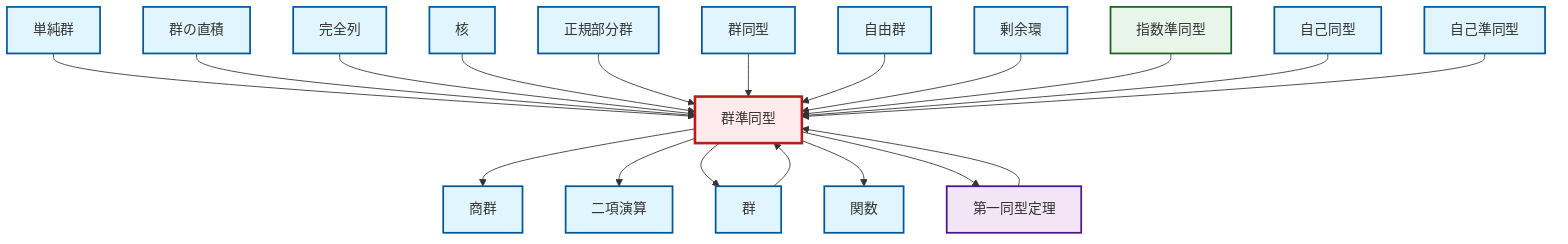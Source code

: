 graph TD
    classDef definition fill:#e1f5fe,stroke:#01579b,stroke-width:2px
    classDef theorem fill:#f3e5f5,stroke:#4a148c,stroke-width:2px
    classDef axiom fill:#fff3e0,stroke:#e65100,stroke-width:2px
    classDef example fill:#e8f5e9,stroke:#1b5e20,stroke-width:2px
    classDef current fill:#ffebee,stroke:#b71c1c,stroke-width:3px
    ex-exponential-homomorphism["指数準同型"]:::example
    def-function["関数"]:::definition
    def-quotient-ring["剰余環"]:::definition
    def-kernel["核"]:::definition
    def-automorphism["自己同型"]:::definition
    def-homomorphism["群準同型"]:::definition
    def-binary-operation["二項演算"]:::definition
    def-simple-group["単純群"]:::definition
    def-direct-product["群の直積"]:::definition
    def-normal-subgroup["正規部分群"]:::definition
    def-isomorphism["群同型"]:::definition
    def-endomorphism["自己準同型"]:::definition
    thm-first-isomorphism["第一同型定理"]:::theorem
    def-free-group["自由群"]:::definition
    def-group["群"]:::definition
    def-exact-sequence["完全列"]:::definition
    def-quotient-group["商群"]:::definition
    thm-first-isomorphism --> def-homomorphism
    def-homomorphism --> def-quotient-group
    def-simple-group --> def-homomorphism
    def-direct-product --> def-homomorphism
    def-homomorphism --> def-binary-operation
    def-exact-sequence --> def-homomorphism
    def-kernel --> def-homomorphism
    def-homomorphism --> def-group
    def-normal-subgroup --> def-homomorphism
    def-isomorphism --> def-homomorphism
    def-free-group --> def-homomorphism
    def-homomorphism --> def-function
    def-homomorphism --> thm-first-isomorphism
    def-quotient-ring --> def-homomorphism
    def-group --> def-homomorphism
    ex-exponential-homomorphism --> def-homomorphism
    def-automorphism --> def-homomorphism
    def-endomorphism --> def-homomorphism
    class def-homomorphism current